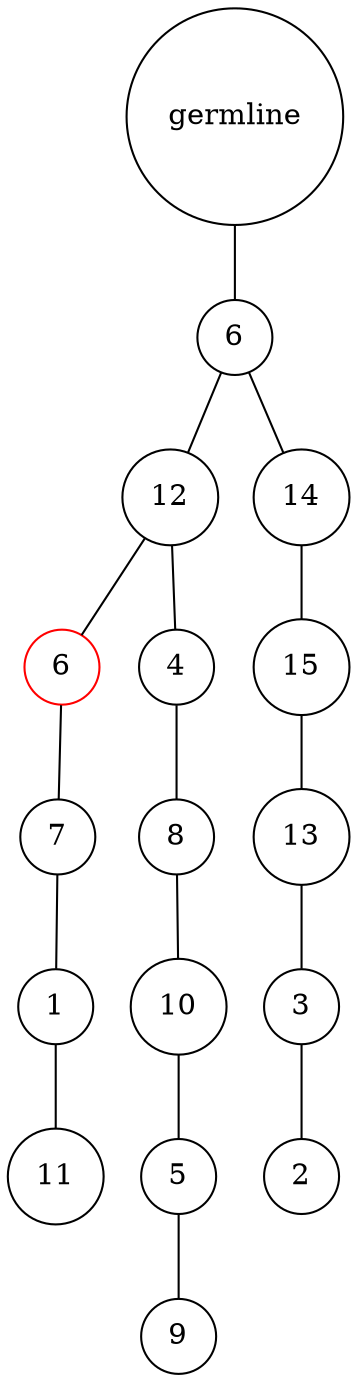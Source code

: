 graph {
	rankdir=UD;
	splines=line;
	node [shape=circle]
	"0x7f246b33c2b0" [label="germline"];
	"0x7f246b33c2e0" [label="6"];
	"0x7f246b33c2b0" -- "0x7f246b33c2e0" ;
	"0x7f246b33c310" [label="12"];
	"0x7f246b33c2e0" -- "0x7f246b33c310" ;
	"0x7f246b33c340" [label="6",color="red"];
	"0x7f246b33c310" -- "0x7f246b33c340" ;
	"0x7f246b33c370" [label="7"];
	"0x7f246b33c340" -- "0x7f246b33c370" ;
	"0x7f246b33c3a0" [label="1"];
	"0x7f246b33c370" -- "0x7f246b33c3a0" ;
	"0x7f246b33c3d0" [label="11"];
	"0x7f246b33c3a0" -- "0x7f246b33c3d0" ;
	"0x7f246b33c400" [label="4"];
	"0x7f246b33c310" -- "0x7f246b33c400" ;
	"0x7f246b33c430" [label="8"];
	"0x7f246b33c400" -- "0x7f246b33c430" ;
	"0x7f246b33c460" [label="10"];
	"0x7f246b33c430" -- "0x7f246b33c460" ;
	"0x7f246b33c490" [label="5"];
	"0x7f246b33c460" -- "0x7f246b33c490" ;
	"0x7f246b33c4c0" [label="9"];
	"0x7f246b33c490" -- "0x7f246b33c4c0" ;
	"0x7f246b33c4f0" [label="14"];
	"0x7f246b33c2e0" -- "0x7f246b33c4f0" ;
	"0x7f246b33c520" [label="15"];
	"0x7f246b33c4f0" -- "0x7f246b33c520" ;
	"0x7f246b33c550" [label="13"];
	"0x7f246b33c520" -- "0x7f246b33c550" ;
	"0x7f246b33c580" [label="3"];
	"0x7f246b33c550" -- "0x7f246b33c580" ;
	"0x7f246b33c5b0" [label="2"];
	"0x7f246b33c580" -- "0x7f246b33c5b0" ;
}
